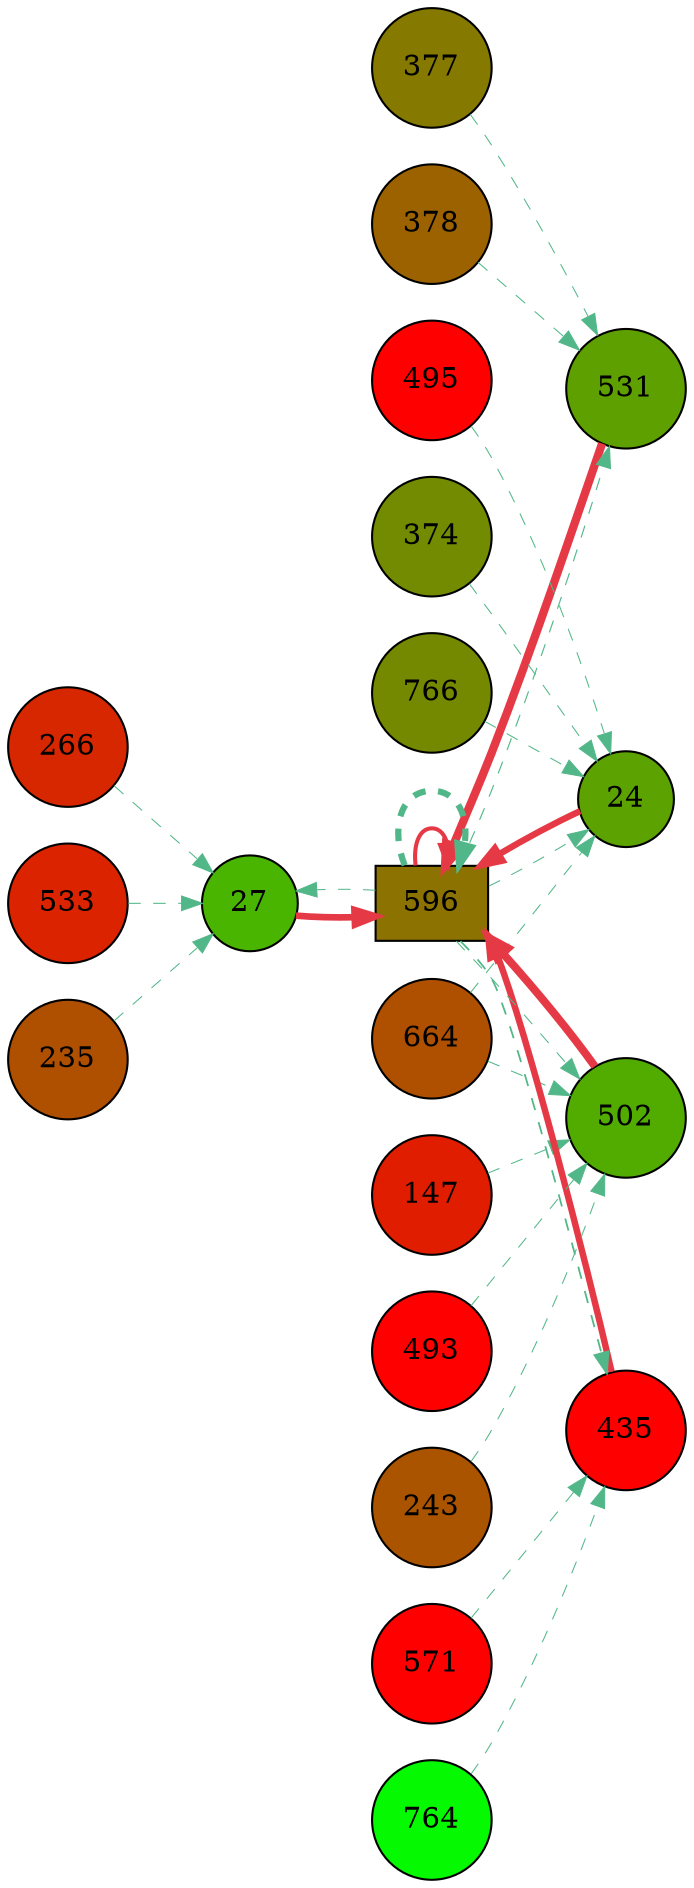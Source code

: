 digraph G{
rankdir=LR;
266 [style=filled, shape=circle, fillcolor="#d72700", label="266"];
531 [style=filled, shape=circle, fillcolor="#5ea000", label="531"];
147 [style=filled, shape=circle, fillcolor="#e11d00", label="147"];
533 [style=filled, shape=circle, fillcolor="#db2300", label="533"];
664 [style=filled, shape=circle, fillcolor="#ae5000", label="664"];
24 [style=filled, shape=circle, fillcolor="#5ca200", label="24"];
27 [style=filled, shape=circle, fillcolor="#49b500", label="27"];
435 [style=filled, shape=circle, fillcolor="#fe0000", label="435"];
571 [style=filled, shape=circle, fillcolor="#fe0000", label="571"];
596 [style=filled, shape=box, fillcolor="#8c7200", label="596"];
235 [style=filled, shape=circle, fillcolor="#af4f00", label="235"];
493 [style=filled, shape=circle, fillcolor="#fe0000", label="493"];
495 [style=filled, shape=circle, fillcolor="#fe0000", label="495"];
243 [style=filled, shape=circle, fillcolor="#aa5400", label="243"];
502 [style=filled, shape=circle, fillcolor="#52ac00", label="502"];
374 [style=filled, shape=circle, fillcolor="#738b00", label="374"];
377 [style=filled, shape=circle, fillcolor="#857900", label="377"];
378 [style=filled, shape=circle, fillcolor="#9c6200", label="378"];
764 [style=filled, shape=circle, fillcolor="#05f900", label="764"];
766 [style=filled, shape=circle, fillcolor="#758900", label="766"];
531 -> 596 [color="#e63946",penwidth=4.00];
502 -> 596 [color="#e63946",penwidth=3.83];
27 -> 596 [color="#e63946",penwidth=3.20];
435 -> 596 [color="#e63946",penwidth=3.10];
24 -> 596 [color="#e63946",penwidth=3.08];
596 -> 596 [color="#e63946",penwidth=1.96];
596 -> 531 [color="#52b788",style=dashed,penwidth=0.55];
377 -> 531 [color="#52b788",style=dashed,penwidth=0.50];
378 -> 531 [color="#52b788",style=dashed,penwidth=0.50];
596 -> 435 [color="#52b788",style=dashed,penwidth=0.85];
764 -> 435 [color="#52b788",style=dashed,penwidth=0.50];
571 -> 435 [color="#52b788",style=dashed,penwidth=0.50];
596 -> 596 [color="#52b788",style=dashed,penwidth=3.00];
147 -> 502 [color="#52b788",style=dashed,penwidth=0.50];
596 -> 502 [color="#52b788",style=dashed,penwidth=0.50];
664 -> 502 [color="#52b788",style=dashed,penwidth=0.50];
493 -> 502 [color="#52b788",style=dashed,penwidth=0.50];
243 -> 502 [color="#52b788",style=dashed,penwidth=0.50];
596 -> 24 [color="#52b788",style=dashed,penwidth=0.50];
664 -> 24 [color="#52b788",style=dashed,penwidth=0.50];
495 -> 24 [color="#52b788",style=dashed,penwidth=0.50];
374 -> 24 [color="#52b788",style=dashed,penwidth=0.50];
766 -> 24 [color="#52b788",style=dashed,penwidth=0.50];
596 -> 27 [color="#52b788",style=dashed,penwidth=0.50];
235 -> 27 [color="#52b788",style=dashed,penwidth=0.50];
266 -> 27 [color="#52b788",style=dashed,penwidth=0.50];
533 -> 27 [color="#52b788",style=dashed,penwidth=0.50];
}